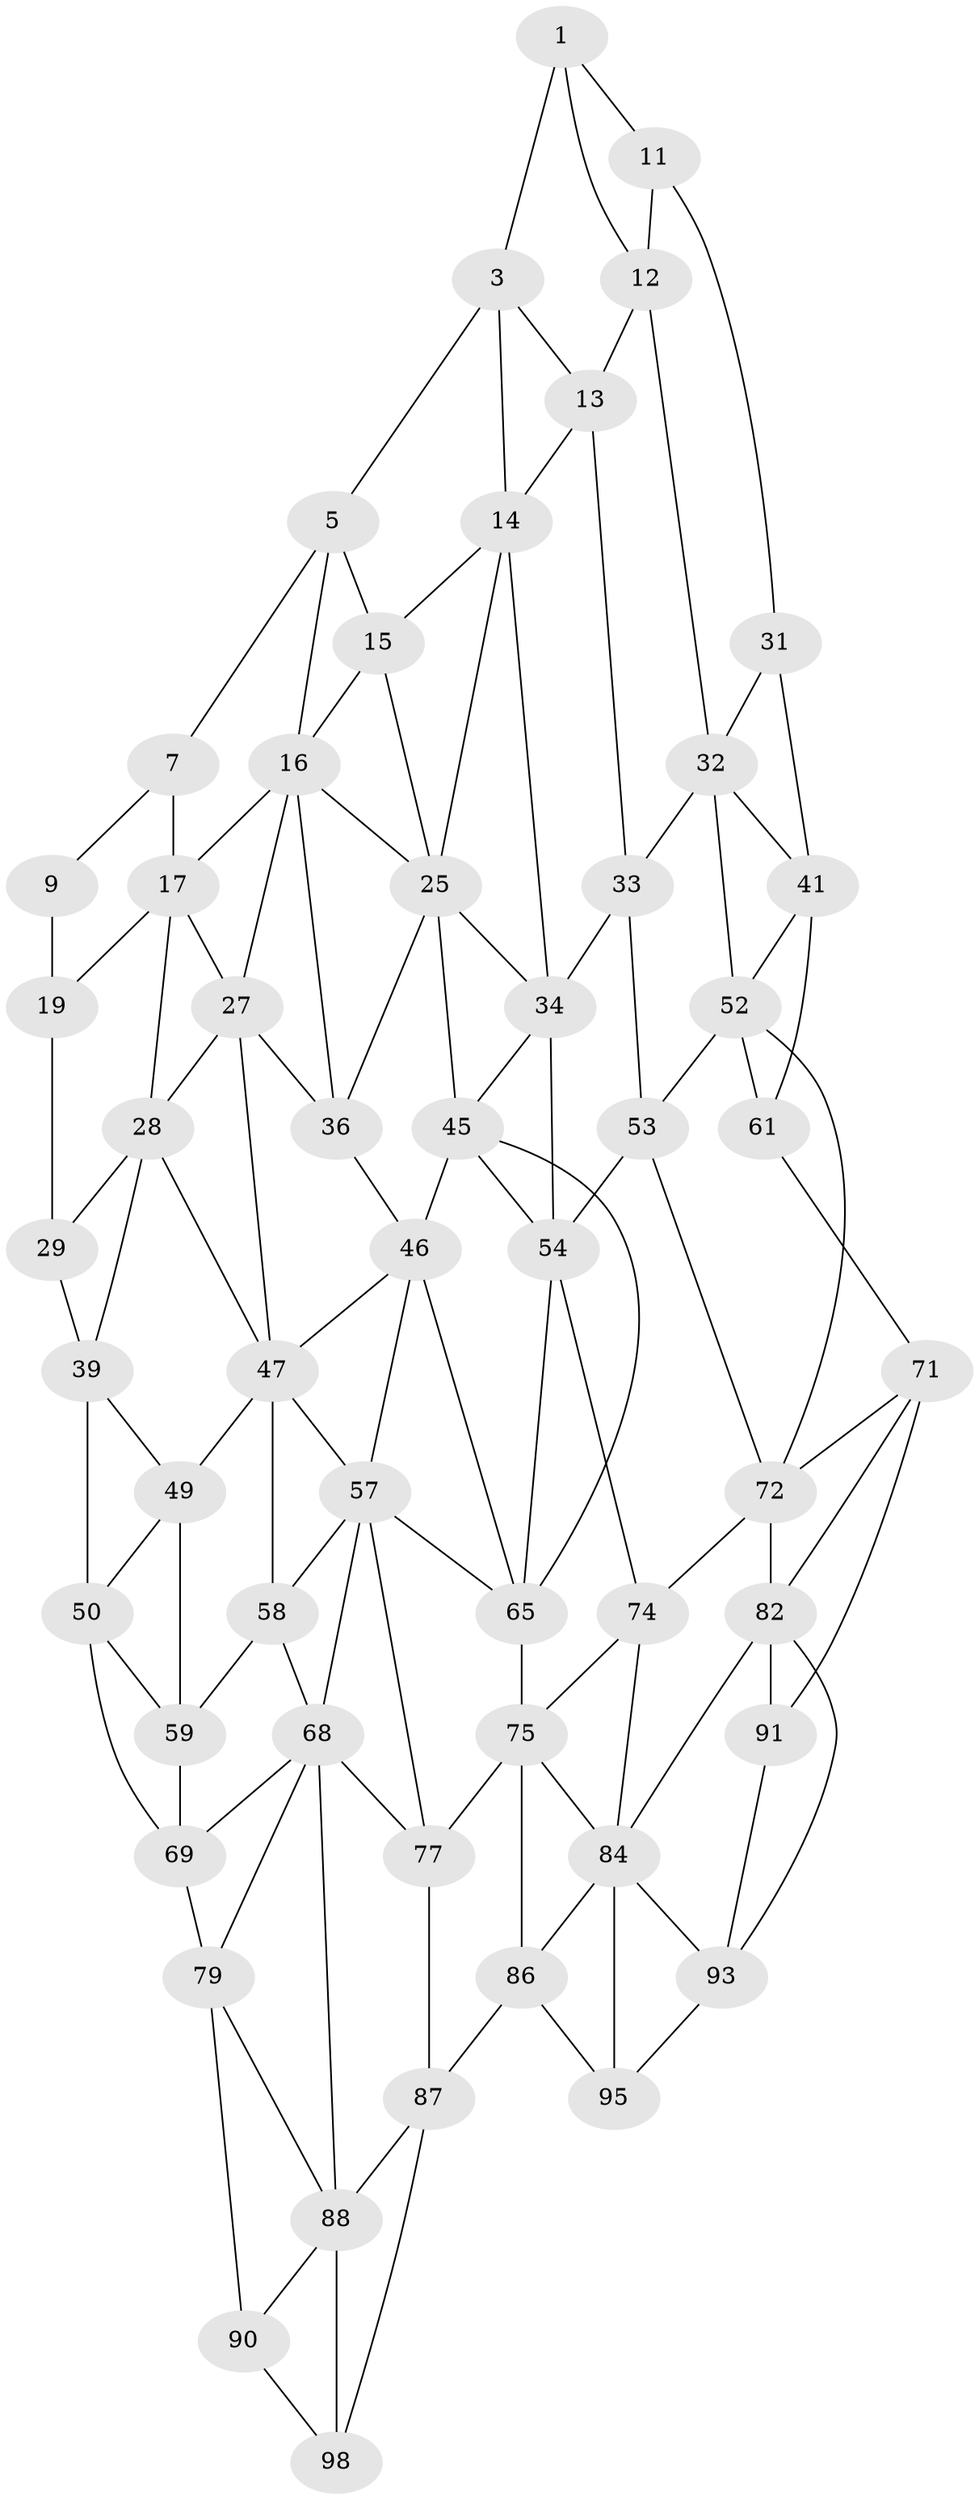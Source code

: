// original degree distribution, {2: 0.04, 3: 0.32, 4: 0.64}
// Generated by graph-tools (version 1.1) at 2025/38/02/21/25 10:38:57]
// undirected, 55 vertices, 117 edges
graph export_dot {
graph [start="1"]
  node [color=gray90,style=filled];
  1 [super="+2"];
  3 [super="+4"];
  5 [super="+6"];
  7 [super="+8"];
  9 [super="+10"];
  11 [super="+21"];
  12 [super="+22"];
  13 [super="+23"];
  14 [super="+24"];
  15;
  16 [super="+26"];
  17 [super="+18"];
  19 [super="+20"];
  25 [super="+35"];
  27 [super="+37"];
  28 [super="+38"];
  29 [super="+30"];
  31;
  32 [super="+42"];
  33 [super="+43"];
  34 [super="+44"];
  36;
  39 [super="+40"];
  41 [super="+51"];
  45 [super="+55"];
  46 [super="+56"];
  47 [super="+48"];
  49;
  50 [super="+60"];
  52 [super="+62"];
  53 [super="+63"];
  54 [super="+64"];
  57 [super="+67"];
  58;
  59;
  61;
  65 [super="+66"];
  68 [super="+78"];
  69 [super="+70"];
  71 [super="+81"];
  72 [super="+73"];
  74;
  75 [super="+76"];
  77;
  79 [super="+80"];
  82 [super="+83"];
  84 [super="+85"];
  86 [super="+96"];
  87 [super="+97"];
  88 [super="+89"];
  90 [super="+100"];
  91 [super="+92"];
  93 [super="+94"];
  95;
  98 [super="+99"];
  1 -- 11;
  1 -- 3;
  1 -- 12;
  3 -- 13;
  3 -- 5;
  3 -- 14;
  5 -- 15;
  5 -- 16;
  5 -- 7;
  7 -- 17 [weight=2];
  7 -- 9;
  9 -- 19 [weight=2];
  11 -- 12 [weight=2];
  11 -- 31;
  12 -- 13 [weight=2];
  12 -- 32;
  13 -- 14 [weight=2];
  13 -- 33;
  14 -- 15;
  14 -- 25;
  14 -- 34;
  15 -- 25;
  15 -- 16;
  16 -- 17;
  16 -- 25;
  16 -- 27;
  16 -- 36;
  17 -- 27;
  17 -- 19;
  17 -- 28;
  19 -- 29 [weight=2];
  25 -- 34;
  25 -- 36;
  25 -- 45;
  27 -- 28 [weight=2];
  27 -- 36;
  27 -- 47;
  28 -- 29;
  28 -- 39;
  28 -- 47;
  29 -- 39 [weight=2];
  31 -- 41;
  31 -- 32;
  32 -- 33 [weight=2];
  32 -- 41;
  32 -- 52;
  33 -- 34 [weight=2];
  33 -- 53;
  34 -- 45;
  34 -- 54;
  36 -- 46;
  39 -- 49;
  39 -- 50;
  41 -- 52;
  41 -- 61;
  45 -- 46 [weight=2];
  45 -- 65;
  45 -- 54;
  46 -- 47;
  46 -- 65;
  46 -- 57;
  47 -- 57;
  47 -- 49;
  47 -- 58;
  49 -- 59;
  49 -- 50;
  50 -- 59;
  50 -- 69;
  52 -- 53 [weight=2];
  52 -- 72;
  52 -- 61;
  53 -- 54 [weight=2];
  53 -- 72;
  54 -- 65;
  54 -- 74;
  57 -- 58;
  57 -- 65;
  57 -- 68;
  57 -- 77;
  58 -- 68;
  58 -- 59;
  59 -- 69;
  61 -- 71;
  65 -- 75 [weight=2];
  68 -- 69;
  68 -- 88;
  68 -- 77;
  68 -- 79;
  69 -- 79 [weight=2];
  71 -- 72;
  71 -- 82;
  71 -- 91;
  72 -- 82 [weight=2];
  72 -- 74;
  74 -- 84;
  74 -- 75;
  75 -- 77;
  75 -- 86;
  75 -- 84;
  77 -- 87;
  79 -- 90;
  79 -- 88;
  82 -- 84;
  82 -- 93;
  82 -- 91;
  84 -- 93;
  84 -- 86;
  84 -- 95;
  86 -- 87 [weight=2];
  86 -- 95;
  87 -- 88;
  87 -- 98;
  88 -- 98 [weight=2];
  88 -- 90;
  90 -- 98;
  91 -- 93;
  93 -- 95;
}
